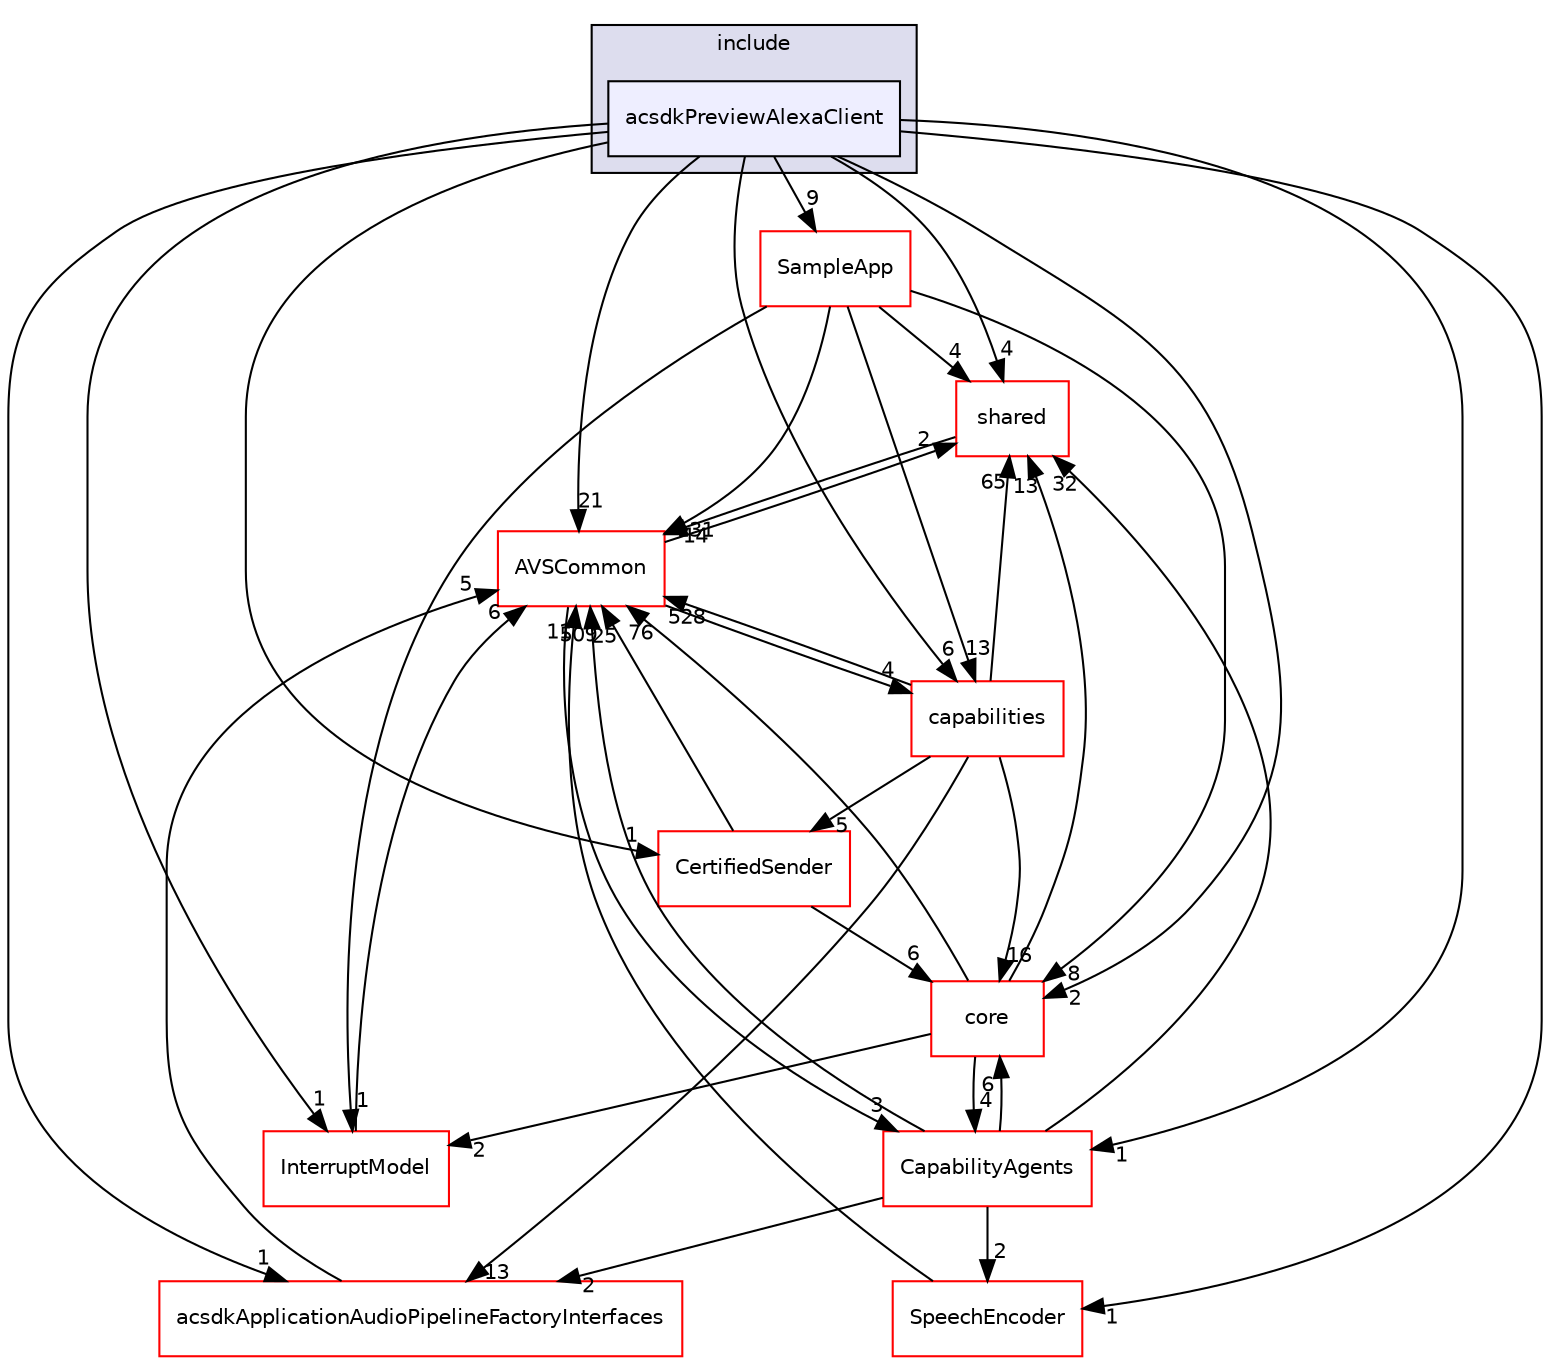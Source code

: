 digraph "/workplace/avs-device-sdk/applications/acsdkPreviewAlexaClient/include/acsdkPreviewAlexaClient" {
  compound=true
  node [ fontsize="10", fontname="Helvetica"];
  edge [ labelfontsize="10", labelfontname="Helvetica"];
  subgraph clusterdir_a93ade88e03e8fff1f88e67f77f2f99f {
    graph [ bgcolor="#ddddee", pencolor="black", label="include" fontname="Helvetica", fontsize="10", URL="dir_a93ade88e03e8fff1f88e67f77f2f99f.html"]
  dir_e4200acd78814d286ffc495f2cf7275e [shape=box, label="acsdkPreviewAlexaClient", style="filled", fillcolor="#eeeeff", pencolor="black", URL="dir_e4200acd78814d286ffc495f2cf7275e.html"];
  }
  dir_9982052f7ce695d12571567315b2fafa [shape=box label="shared" fillcolor="white" style="filled" color="red" URL="dir_9982052f7ce695d12571567315b2fafa.html"];
  dir_69fa8d0f4fee2820ffc8601fbf428b42 [shape=box label="SampleApp" fillcolor="white" style="filled" color="red" URL="dir_69fa8d0f4fee2820ffc8601fbf428b42.html"];
  dir_7cf910bd1d7603f12ef47ff650cec893 [shape=box label="CapabilityAgents" fillcolor="white" style="filled" color="red" URL="dir_7cf910bd1d7603f12ef47ff650cec893.html"];
  dir_6b07903b29b547047bfa8a8b819c80bf [shape=box label="SpeechEncoder" fillcolor="white" style="filled" color="red" URL="dir_6b07903b29b547047bfa8a8b819c80bf.html"];
  dir_5f7911d5aff7f3db61b81ea8d608701d [shape=box label="acsdkApplicationAudioPipelineFactoryInterfaces" fillcolor="white" style="filled" color="red" URL="dir_5f7911d5aff7f3db61b81ea8d608701d.html"];
  dir_cf27311ab9f4263eef70b28364b95692 [shape=box label="CertifiedSender" fillcolor="white" style="filled" color="red" URL="dir_cf27311ab9f4263eef70b28364b95692.html"];
  dir_13e65effb2bde530b17b3d5eefcd0266 [shape=box label="AVSCommon" fillcolor="white" style="filled" color="red" URL="dir_13e65effb2bde530b17b3d5eefcd0266.html"];
  dir_4270bfced15e0e73154b13468c7c9ad9 [shape=box label="core" fillcolor="white" style="filled" color="red" URL="dir_4270bfced15e0e73154b13468c7c9ad9.html"];
  dir_1da5878b5eab0954316ec5377b4b3029 [shape=box label="InterruptModel" fillcolor="white" style="filled" color="red" URL="dir_1da5878b5eab0954316ec5377b4b3029.html"];
  dir_55f1e16e469d547c636a522dac21b8a1 [shape=box label="capabilities" fillcolor="white" style="filled" color="red" URL="dir_55f1e16e469d547c636a522dac21b8a1.html"];
  dir_9982052f7ce695d12571567315b2fafa->dir_13e65effb2bde530b17b3d5eefcd0266 [headlabel="14", labeldistance=1.5 headhref="dir_000598_000017.html"];
  dir_69fa8d0f4fee2820ffc8601fbf428b42->dir_9982052f7ce695d12571567315b2fafa [headlabel="4", labeldistance=1.5 headhref="dir_000117_000598.html"];
  dir_69fa8d0f4fee2820ffc8601fbf428b42->dir_13e65effb2bde530b17b3d5eefcd0266 [headlabel="131", labeldistance=1.5 headhref="dir_000117_000017.html"];
  dir_69fa8d0f4fee2820ffc8601fbf428b42->dir_4270bfced15e0e73154b13468c7c9ad9 [headlabel="8", labeldistance=1.5 headhref="dir_000117_000461.html"];
  dir_69fa8d0f4fee2820ffc8601fbf428b42->dir_1da5878b5eab0954316ec5377b4b3029 [headlabel="1", labeldistance=1.5 headhref="dir_000117_000524.html"];
  dir_69fa8d0f4fee2820ffc8601fbf428b42->dir_55f1e16e469d547c636a522dac21b8a1 [headlabel="13", labeldistance=1.5 headhref="dir_000117_000149.html"];
  dir_7cf910bd1d7603f12ef47ff650cec893->dir_9982052f7ce695d12571567315b2fafa [headlabel="32", labeldistance=1.5 headhref="dir_000357_000598.html"];
  dir_7cf910bd1d7603f12ef47ff650cec893->dir_6b07903b29b547047bfa8a8b819c80bf [headlabel="2", labeldistance=1.5 headhref="dir_000357_000634.html"];
  dir_7cf910bd1d7603f12ef47ff650cec893->dir_5f7911d5aff7f3db61b81ea8d608701d [headlabel="2", labeldistance=1.5 headhref="dir_000357_000041.html"];
  dir_7cf910bd1d7603f12ef47ff650cec893->dir_13e65effb2bde530b17b3d5eefcd0266 [headlabel="509", labeldistance=1.5 headhref="dir_000357_000017.html"];
  dir_7cf910bd1d7603f12ef47ff650cec893->dir_4270bfced15e0e73154b13468c7c9ad9 [headlabel="6", labeldistance=1.5 headhref="dir_000357_000461.html"];
  dir_6b07903b29b547047bfa8a8b819c80bf->dir_13e65effb2bde530b17b3d5eefcd0266 [headlabel="11", labeldistance=1.5 headhref="dir_000634_000017.html"];
  dir_5f7911d5aff7f3db61b81ea8d608701d->dir_13e65effb2bde530b17b3d5eefcd0266 [headlabel="5", labeldistance=1.5 headhref="dir_000041_000017.html"];
  dir_cf27311ab9f4263eef70b28364b95692->dir_13e65effb2bde530b17b3d5eefcd0266 [headlabel="25", labeldistance=1.5 headhref="dir_000450_000017.html"];
  dir_cf27311ab9f4263eef70b28364b95692->dir_4270bfced15e0e73154b13468c7c9ad9 [headlabel="6", labeldistance=1.5 headhref="dir_000450_000461.html"];
  dir_13e65effb2bde530b17b3d5eefcd0266->dir_9982052f7ce695d12571567315b2fafa [headlabel="2", labeldistance=1.5 headhref="dir_000017_000598.html"];
  dir_13e65effb2bde530b17b3d5eefcd0266->dir_7cf910bd1d7603f12ef47ff650cec893 [headlabel="3", labeldistance=1.5 headhref="dir_000017_000357.html"];
  dir_13e65effb2bde530b17b3d5eefcd0266->dir_55f1e16e469d547c636a522dac21b8a1 [headlabel="4", labeldistance=1.5 headhref="dir_000017_000149.html"];
  dir_4270bfced15e0e73154b13468c7c9ad9->dir_9982052f7ce695d12571567315b2fafa [headlabel="13", labeldistance=1.5 headhref="dir_000461_000598.html"];
  dir_4270bfced15e0e73154b13468c7c9ad9->dir_7cf910bd1d7603f12ef47ff650cec893 [headlabel="4", labeldistance=1.5 headhref="dir_000461_000357.html"];
  dir_4270bfced15e0e73154b13468c7c9ad9->dir_13e65effb2bde530b17b3d5eefcd0266 [headlabel="76", labeldistance=1.5 headhref="dir_000461_000017.html"];
  dir_4270bfced15e0e73154b13468c7c9ad9->dir_1da5878b5eab0954316ec5377b4b3029 [headlabel="2", labeldistance=1.5 headhref="dir_000461_000524.html"];
  dir_e4200acd78814d286ffc495f2cf7275e->dir_9982052f7ce695d12571567315b2fafa [headlabel="4", labeldistance=1.5 headhref="dir_000104_000598.html"];
  dir_e4200acd78814d286ffc495f2cf7275e->dir_69fa8d0f4fee2820ffc8601fbf428b42 [headlabel="9", labeldistance=1.5 headhref="dir_000104_000117.html"];
  dir_e4200acd78814d286ffc495f2cf7275e->dir_7cf910bd1d7603f12ef47ff650cec893 [headlabel="1", labeldistance=1.5 headhref="dir_000104_000357.html"];
  dir_e4200acd78814d286ffc495f2cf7275e->dir_6b07903b29b547047bfa8a8b819c80bf [headlabel="1", labeldistance=1.5 headhref="dir_000104_000634.html"];
  dir_e4200acd78814d286ffc495f2cf7275e->dir_5f7911d5aff7f3db61b81ea8d608701d [headlabel="1", labeldistance=1.5 headhref="dir_000104_000041.html"];
  dir_e4200acd78814d286ffc495f2cf7275e->dir_cf27311ab9f4263eef70b28364b95692 [headlabel="1", labeldistance=1.5 headhref="dir_000104_000450.html"];
  dir_e4200acd78814d286ffc495f2cf7275e->dir_13e65effb2bde530b17b3d5eefcd0266 [headlabel="21", labeldistance=1.5 headhref="dir_000104_000017.html"];
  dir_e4200acd78814d286ffc495f2cf7275e->dir_4270bfced15e0e73154b13468c7c9ad9 [headlabel="2", labeldistance=1.5 headhref="dir_000104_000461.html"];
  dir_e4200acd78814d286ffc495f2cf7275e->dir_1da5878b5eab0954316ec5377b4b3029 [headlabel="1", labeldistance=1.5 headhref="dir_000104_000524.html"];
  dir_e4200acd78814d286ffc495f2cf7275e->dir_55f1e16e469d547c636a522dac21b8a1 [headlabel="6", labeldistance=1.5 headhref="dir_000104_000149.html"];
  dir_1da5878b5eab0954316ec5377b4b3029->dir_13e65effb2bde530b17b3d5eefcd0266 [headlabel="6", labeldistance=1.5 headhref="dir_000524_000017.html"];
  dir_55f1e16e469d547c636a522dac21b8a1->dir_9982052f7ce695d12571567315b2fafa [headlabel="65", labeldistance=1.5 headhref="dir_000149_000598.html"];
  dir_55f1e16e469d547c636a522dac21b8a1->dir_5f7911d5aff7f3db61b81ea8d608701d [headlabel="13", labeldistance=1.5 headhref="dir_000149_000041.html"];
  dir_55f1e16e469d547c636a522dac21b8a1->dir_cf27311ab9f4263eef70b28364b95692 [headlabel="5", labeldistance=1.5 headhref="dir_000149_000450.html"];
  dir_55f1e16e469d547c636a522dac21b8a1->dir_13e65effb2bde530b17b3d5eefcd0266 [headlabel="528", labeldistance=1.5 headhref="dir_000149_000017.html"];
  dir_55f1e16e469d547c636a522dac21b8a1->dir_4270bfced15e0e73154b13468c7c9ad9 [headlabel="16", labeldistance=1.5 headhref="dir_000149_000461.html"];
}
